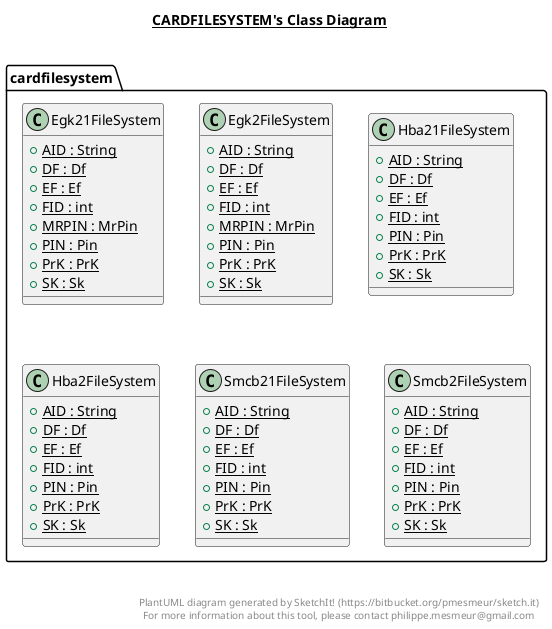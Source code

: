 @startuml

title __CARDFILESYSTEM's Class Diagram__\n

  namespace cardfilesystem {
    class cardfilesystem.Egk21FileSystem {
        {static} + AID : String
        {static} + DF : Df
        {static} + EF : Ef
        {static} + FID : int
        {static} + MRPIN : MrPin
        {static} + PIN : Pin
        {static} + PrK : PrK
        {static} + SK : Sk
    }
  }
  

  namespace cardfilesystem {
    class cardfilesystem.Egk2FileSystem {
        {static} + AID : String
        {static} + DF : Df
        {static} + EF : Ef
        {static} + FID : int
        {static} + MRPIN : MrPin
        {static} + PIN : Pin
        {static} + PrK : PrK
        {static} + SK : Sk
    }
  }
  

  namespace cardfilesystem {
    class cardfilesystem.Hba21FileSystem {
        {static} + AID : String
        {static} + DF : Df
        {static} + EF : Ef
        {static} + FID : int
        {static} + PIN : Pin
        {static} + PrK : PrK
        {static} + SK : Sk
    }
  }
  

  namespace cardfilesystem {
    class cardfilesystem.Hba2FileSystem {
        {static} + AID : String
        {static} + DF : Df
        {static} + EF : Ef
        {static} + FID : int
        {static} + PIN : Pin
        {static} + PrK : PrK
        {static} + SK : Sk
    }
  }
  

  namespace cardfilesystem {
    class cardfilesystem.Smcb21FileSystem {
        {static} + AID : String
        {static} + DF : Df
        {static} + EF : Ef
        {static} + FID : int
        {static} + PIN : Pin
        {static} + PrK : PrK
        {static} + SK : Sk
    }
  }
  

  namespace cardfilesystem {
    class cardfilesystem.Smcb2FileSystem {
        {static} + AID : String
        {static} + DF : Df
        {static} + EF : Ef
        {static} + FID : int
        {static} + PIN : Pin
        {static} + PrK : PrK
        {static} + SK : Sk
    }
  }
  



right footer


PlantUML diagram generated by SketchIt! (https://bitbucket.org/pmesmeur/sketch.it)
For more information about this tool, please contact philippe.mesmeur@gmail.com
endfooter

@enduml
